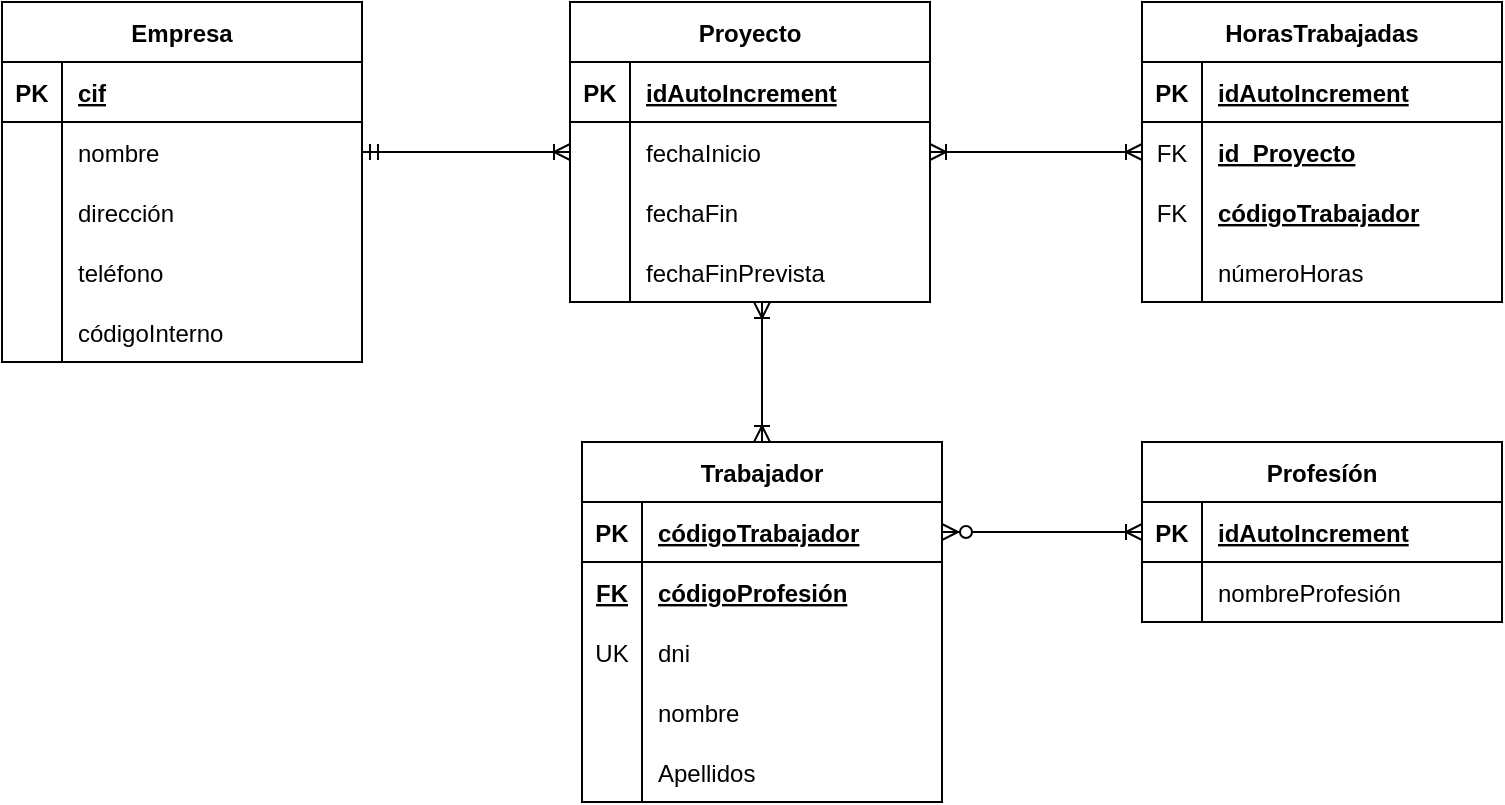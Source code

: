 <mxfile version="20.1.3" type="device"><diagram id="2jhy50xaEuWG4T-34UUX" name="Página-1"><mxGraphModel dx="653" dy="759" grid="1" gridSize="10" guides="1" tooltips="1" connect="1" arrows="1" fold="1" page="1" pageScale="1" pageWidth="827" pageHeight="1169" math="0" shadow="0"><root><mxCell id="0"/><mxCell id="1" parent="0"/><mxCell id="GKr4bVj_rVOXGeB6WQHz-1" value="Empresa" style="shape=table;startSize=30;container=1;collapsible=1;childLayout=tableLayout;fixedRows=1;rowLines=0;fontStyle=1;align=center;resizeLast=1;" vertex="1" parent="1"><mxGeometry x="40" y="210" width="180" height="180" as="geometry"/></mxCell><mxCell id="GKr4bVj_rVOXGeB6WQHz-2" value="" style="shape=tableRow;horizontal=0;startSize=0;swimlaneHead=0;swimlaneBody=0;fillColor=none;collapsible=0;dropTarget=0;points=[[0,0.5],[1,0.5]];portConstraint=eastwest;top=0;left=0;right=0;bottom=1;" vertex="1" parent="GKr4bVj_rVOXGeB6WQHz-1"><mxGeometry y="30" width="180" height="30" as="geometry"/></mxCell><mxCell id="GKr4bVj_rVOXGeB6WQHz-3" value="PK" style="shape=partialRectangle;connectable=0;fillColor=none;top=0;left=0;bottom=0;right=0;fontStyle=1;overflow=hidden;" vertex="1" parent="GKr4bVj_rVOXGeB6WQHz-2"><mxGeometry width="30" height="30" as="geometry"><mxRectangle width="30" height="30" as="alternateBounds"/></mxGeometry></mxCell><mxCell id="GKr4bVj_rVOXGeB6WQHz-4" value="cif" style="shape=partialRectangle;connectable=0;fillColor=none;top=0;left=0;bottom=0;right=0;align=left;spacingLeft=6;fontStyle=5;overflow=hidden;" vertex="1" parent="GKr4bVj_rVOXGeB6WQHz-2"><mxGeometry x="30" width="150" height="30" as="geometry"><mxRectangle width="150" height="30" as="alternateBounds"/></mxGeometry></mxCell><mxCell id="GKr4bVj_rVOXGeB6WQHz-5" value="" style="shape=tableRow;horizontal=0;startSize=0;swimlaneHead=0;swimlaneBody=0;fillColor=none;collapsible=0;dropTarget=0;points=[[0,0.5],[1,0.5]];portConstraint=eastwest;top=0;left=0;right=0;bottom=0;" vertex="1" parent="GKr4bVj_rVOXGeB6WQHz-1"><mxGeometry y="60" width="180" height="30" as="geometry"/></mxCell><mxCell id="GKr4bVj_rVOXGeB6WQHz-6" value="" style="shape=partialRectangle;connectable=0;fillColor=none;top=0;left=0;bottom=0;right=0;editable=1;overflow=hidden;" vertex="1" parent="GKr4bVj_rVOXGeB6WQHz-5"><mxGeometry width="30" height="30" as="geometry"><mxRectangle width="30" height="30" as="alternateBounds"/></mxGeometry></mxCell><mxCell id="GKr4bVj_rVOXGeB6WQHz-7" value="nombre" style="shape=partialRectangle;connectable=0;fillColor=none;top=0;left=0;bottom=0;right=0;align=left;spacingLeft=6;overflow=hidden;" vertex="1" parent="GKr4bVj_rVOXGeB6WQHz-5"><mxGeometry x="30" width="150" height="30" as="geometry"><mxRectangle width="150" height="30" as="alternateBounds"/></mxGeometry></mxCell><mxCell id="GKr4bVj_rVOXGeB6WQHz-8" value="" style="shape=tableRow;horizontal=0;startSize=0;swimlaneHead=0;swimlaneBody=0;fillColor=none;collapsible=0;dropTarget=0;points=[[0,0.5],[1,0.5]];portConstraint=eastwest;top=0;left=0;right=0;bottom=0;" vertex="1" parent="GKr4bVj_rVOXGeB6WQHz-1"><mxGeometry y="90" width="180" height="30" as="geometry"/></mxCell><mxCell id="GKr4bVj_rVOXGeB6WQHz-9" value="" style="shape=partialRectangle;connectable=0;fillColor=none;top=0;left=0;bottom=0;right=0;editable=1;overflow=hidden;" vertex="1" parent="GKr4bVj_rVOXGeB6WQHz-8"><mxGeometry width="30" height="30" as="geometry"><mxRectangle width="30" height="30" as="alternateBounds"/></mxGeometry></mxCell><mxCell id="GKr4bVj_rVOXGeB6WQHz-10" value="dirección" style="shape=partialRectangle;connectable=0;fillColor=none;top=0;left=0;bottom=0;right=0;align=left;spacingLeft=6;overflow=hidden;" vertex="1" parent="GKr4bVj_rVOXGeB6WQHz-8"><mxGeometry x="30" width="150" height="30" as="geometry"><mxRectangle width="150" height="30" as="alternateBounds"/></mxGeometry></mxCell><mxCell id="GKr4bVj_rVOXGeB6WQHz-11" value="" style="shape=tableRow;horizontal=0;startSize=0;swimlaneHead=0;swimlaneBody=0;fillColor=none;collapsible=0;dropTarget=0;points=[[0,0.5],[1,0.5]];portConstraint=eastwest;top=0;left=0;right=0;bottom=0;" vertex="1" parent="GKr4bVj_rVOXGeB6WQHz-1"><mxGeometry y="120" width="180" height="30" as="geometry"/></mxCell><mxCell id="GKr4bVj_rVOXGeB6WQHz-12" value="" style="shape=partialRectangle;connectable=0;fillColor=none;top=0;left=0;bottom=0;right=0;editable=1;overflow=hidden;" vertex="1" parent="GKr4bVj_rVOXGeB6WQHz-11"><mxGeometry width="30" height="30" as="geometry"><mxRectangle width="30" height="30" as="alternateBounds"/></mxGeometry></mxCell><mxCell id="GKr4bVj_rVOXGeB6WQHz-13" value="teléfono" style="shape=partialRectangle;connectable=0;fillColor=none;top=0;left=0;bottom=0;right=0;align=left;spacingLeft=6;overflow=hidden;" vertex="1" parent="GKr4bVj_rVOXGeB6WQHz-11"><mxGeometry x="30" width="150" height="30" as="geometry"><mxRectangle width="150" height="30" as="alternateBounds"/></mxGeometry></mxCell><mxCell id="GKr4bVj_rVOXGeB6WQHz-14" value="" style="shape=tableRow;horizontal=0;startSize=0;swimlaneHead=0;swimlaneBody=0;fillColor=none;collapsible=0;dropTarget=0;points=[[0,0.5],[1,0.5]];portConstraint=eastwest;top=0;left=0;right=0;bottom=0;" vertex="1" parent="GKr4bVj_rVOXGeB6WQHz-1"><mxGeometry y="150" width="180" height="30" as="geometry"/></mxCell><mxCell id="GKr4bVj_rVOXGeB6WQHz-15" value="" style="shape=partialRectangle;connectable=0;fillColor=none;top=0;left=0;bottom=0;right=0;editable=1;overflow=hidden;" vertex="1" parent="GKr4bVj_rVOXGeB6WQHz-14"><mxGeometry width="30" height="30" as="geometry"><mxRectangle width="30" height="30" as="alternateBounds"/></mxGeometry></mxCell><mxCell id="GKr4bVj_rVOXGeB6WQHz-16" value="códigoInterno" style="shape=partialRectangle;connectable=0;fillColor=none;top=0;left=0;bottom=0;right=0;align=left;spacingLeft=6;overflow=hidden;" vertex="1" parent="GKr4bVj_rVOXGeB6WQHz-14"><mxGeometry x="30" width="150" height="30" as="geometry"><mxRectangle width="150" height="30" as="alternateBounds"/></mxGeometry></mxCell><mxCell id="GKr4bVj_rVOXGeB6WQHz-17" value="Proyecto" style="shape=table;startSize=30;container=1;collapsible=1;childLayout=tableLayout;fixedRows=1;rowLines=0;fontStyle=1;align=center;resizeLast=1;" vertex="1" parent="1"><mxGeometry x="324" y="210" width="180" height="150" as="geometry"/></mxCell><mxCell id="GKr4bVj_rVOXGeB6WQHz-18" value="" style="shape=tableRow;horizontal=0;startSize=0;swimlaneHead=0;swimlaneBody=0;fillColor=none;collapsible=0;dropTarget=0;points=[[0,0.5],[1,0.5]];portConstraint=eastwest;top=0;left=0;right=0;bottom=1;" vertex="1" parent="GKr4bVj_rVOXGeB6WQHz-17"><mxGeometry y="30" width="180" height="30" as="geometry"/></mxCell><mxCell id="GKr4bVj_rVOXGeB6WQHz-19" value="PK" style="shape=partialRectangle;connectable=0;fillColor=none;top=0;left=0;bottom=0;right=0;fontStyle=1;overflow=hidden;" vertex="1" parent="GKr4bVj_rVOXGeB6WQHz-18"><mxGeometry width="30" height="30" as="geometry"><mxRectangle width="30" height="30" as="alternateBounds"/></mxGeometry></mxCell><mxCell id="GKr4bVj_rVOXGeB6WQHz-20" value="idAutoIncrement" style="shape=partialRectangle;connectable=0;fillColor=none;top=0;left=0;bottom=0;right=0;align=left;spacingLeft=6;fontStyle=5;overflow=hidden;" vertex="1" parent="GKr4bVj_rVOXGeB6WQHz-18"><mxGeometry x="30" width="150" height="30" as="geometry"><mxRectangle width="150" height="30" as="alternateBounds"/></mxGeometry></mxCell><mxCell id="GKr4bVj_rVOXGeB6WQHz-21" value="" style="shape=tableRow;horizontal=0;startSize=0;swimlaneHead=0;swimlaneBody=0;fillColor=none;collapsible=0;dropTarget=0;points=[[0,0.5],[1,0.5]];portConstraint=eastwest;top=0;left=0;right=0;bottom=0;" vertex="1" parent="GKr4bVj_rVOXGeB6WQHz-17"><mxGeometry y="60" width="180" height="30" as="geometry"/></mxCell><mxCell id="GKr4bVj_rVOXGeB6WQHz-22" value="" style="shape=partialRectangle;connectable=0;fillColor=none;top=0;left=0;bottom=0;right=0;editable=1;overflow=hidden;" vertex="1" parent="GKr4bVj_rVOXGeB6WQHz-21"><mxGeometry width="30" height="30" as="geometry"><mxRectangle width="30" height="30" as="alternateBounds"/></mxGeometry></mxCell><mxCell id="GKr4bVj_rVOXGeB6WQHz-23" value="fechaInicio" style="shape=partialRectangle;connectable=0;fillColor=none;top=0;left=0;bottom=0;right=0;align=left;spacingLeft=6;overflow=hidden;" vertex="1" parent="GKr4bVj_rVOXGeB6WQHz-21"><mxGeometry x="30" width="150" height="30" as="geometry"><mxRectangle width="150" height="30" as="alternateBounds"/></mxGeometry></mxCell><mxCell id="GKr4bVj_rVOXGeB6WQHz-24" value="" style="shape=tableRow;horizontal=0;startSize=0;swimlaneHead=0;swimlaneBody=0;fillColor=none;collapsible=0;dropTarget=0;points=[[0,0.5],[1,0.5]];portConstraint=eastwest;top=0;left=0;right=0;bottom=0;" vertex="1" parent="GKr4bVj_rVOXGeB6WQHz-17"><mxGeometry y="90" width="180" height="30" as="geometry"/></mxCell><mxCell id="GKr4bVj_rVOXGeB6WQHz-25" value="" style="shape=partialRectangle;connectable=0;fillColor=none;top=0;left=0;bottom=0;right=0;editable=1;overflow=hidden;" vertex="1" parent="GKr4bVj_rVOXGeB6WQHz-24"><mxGeometry width="30" height="30" as="geometry"><mxRectangle width="30" height="30" as="alternateBounds"/></mxGeometry></mxCell><mxCell id="GKr4bVj_rVOXGeB6WQHz-26" value="fechaFin" style="shape=partialRectangle;connectable=0;fillColor=none;top=0;left=0;bottom=0;right=0;align=left;spacingLeft=6;overflow=hidden;" vertex="1" parent="GKr4bVj_rVOXGeB6WQHz-24"><mxGeometry x="30" width="150" height="30" as="geometry"><mxRectangle width="150" height="30" as="alternateBounds"/></mxGeometry></mxCell><mxCell id="GKr4bVj_rVOXGeB6WQHz-27" value="" style="shape=tableRow;horizontal=0;startSize=0;swimlaneHead=0;swimlaneBody=0;fillColor=none;collapsible=0;dropTarget=0;points=[[0,0.5],[1,0.5]];portConstraint=eastwest;top=0;left=0;right=0;bottom=0;" vertex="1" parent="GKr4bVj_rVOXGeB6WQHz-17"><mxGeometry y="120" width="180" height="30" as="geometry"/></mxCell><mxCell id="GKr4bVj_rVOXGeB6WQHz-28" value="" style="shape=partialRectangle;connectable=0;fillColor=none;top=0;left=0;bottom=0;right=0;editable=1;overflow=hidden;" vertex="1" parent="GKr4bVj_rVOXGeB6WQHz-27"><mxGeometry width="30" height="30" as="geometry"><mxRectangle width="30" height="30" as="alternateBounds"/></mxGeometry></mxCell><mxCell id="GKr4bVj_rVOXGeB6WQHz-29" value="fechaFinPrevista" style="shape=partialRectangle;connectable=0;fillColor=none;top=0;left=0;bottom=0;right=0;align=left;spacingLeft=6;overflow=hidden;" vertex="1" parent="GKr4bVj_rVOXGeB6WQHz-27"><mxGeometry x="30" width="150" height="30" as="geometry"><mxRectangle width="150" height="30" as="alternateBounds"/></mxGeometry></mxCell><mxCell id="GKr4bVj_rVOXGeB6WQHz-30" value="Trabajador" style="shape=table;startSize=30;container=1;collapsible=1;childLayout=tableLayout;fixedRows=1;rowLines=0;fontStyle=1;align=center;resizeLast=1;" vertex="1" parent="1"><mxGeometry x="330" y="430" width="180" height="180" as="geometry"/></mxCell><mxCell id="GKr4bVj_rVOXGeB6WQHz-31" value="" style="shape=tableRow;horizontal=0;startSize=0;swimlaneHead=0;swimlaneBody=0;fillColor=none;collapsible=0;dropTarget=0;points=[[0,0.5],[1,0.5]];portConstraint=eastwest;top=0;left=0;right=0;bottom=1;" vertex="1" parent="GKr4bVj_rVOXGeB6WQHz-30"><mxGeometry y="30" width="180" height="30" as="geometry"/></mxCell><mxCell id="GKr4bVj_rVOXGeB6WQHz-32" value="PK" style="shape=partialRectangle;connectable=0;fillColor=none;top=0;left=0;bottom=0;right=0;fontStyle=1;overflow=hidden;" vertex="1" parent="GKr4bVj_rVOXGeB6WQHz-31"><mxGeometry width="30" height="30" as="geometry"><mxRectangle width="30" height="30" as="alternateBounds"/></mxGeometry></mxCell><mxCell id="GKr4bVj_rVOXGeB6WQHz-33" value="códigoTrabajador" style="shape=partialRectangle;connectable=0;fillColor=none;top=0;left=0;bottom=0;right=0;align=left;spacingLeft=6;fontStyle=5;overflow=hidden;" vertex="1" parent="GKr4bVj_rVOXGeB6WQHz-31"><mxGeometry x="30" width="150" height="30" as="geometry"><mxRectangle width="150" height="30" as="alternateBounds"/></mxGeometry></mxCell><mxCell id="GKr4bVj_rVOXGeB6WQHz-34" value="" style="shape=tableRow;horizontal=0;startSize=0;swimlaneHead=0;swimlaneBody=0;fillColor=none;collapsible=0;dropTarget=0;points=[[0,0.5],[1,0.5]];portConstraint=eastwest;top=0;left=0;right=0;bottom=0;fontStyle=4" vertex="1" parent="GKr4bVj_rVOXGeB6WQHz-30"><mxGeometry y="60" width="180" height="30" as="geometry"/></mxCell><mxCell id="GKr4bVj_rVOXGeB6WQHz-35" value="FK" style="shape=partialRectangle;connectable=0;fillColor=none;top=0;left=0;bottom=0;right=0;editable=1;overflow=hidden;fontStyle=5" vertex="1" parent="GKr4bVj_rVOXGeB6WQHz-34"><mxGeometry width="30" height="30" as="geometry"><mxRectangle width="30" height="30" as="alternateBounds"/></mxGeometry></mxCell><mxCell id="GKr4bVj_rVOXGeB6WQHz-36" value="códigoProfesión" style="shape=partialRectangle;connectable=0;fillColor=none;top=0;left=0;bottom=0;right=0;align=left;spacingLeft=6;overflow=hidden;fontStyle=5" vertex="1" parent="GKr4bVj_rVOXGeB6WQHz-34"><mxGeometry x="30" width="150" height="30" as="geometry"><mxRectangle width="150" height="30" as="alternateBounds"/></mxGeometry></mxCell><mxCell id="GKr4bVj_rVOXGeB6WQHz-37" value="" style="shape=tableRow;horizontal=0;startSize=0;swimlaneHead=0;swimlaneBody=0;fillColor=none;collapsible=0;dropTarget=0;points=[[0,0.5],[1,0.5]];portConstraint=eastwest;top=0;left=0;right=0;bottom=0;" vertex="1" parent="GKr4bVj_rVOXGeB6WQHz-30"><mxGeometry y="90" width="180" height="30" as="geometry"/></mxCell><mxCell id="GKr4bVj_rVOXGeB6WQHz-38" value="UK" style="shape=partialRectangle;connectable=0;fillColor=none;top=0;left=0;bottom=0;right=0;editable=1;overflow=hidden;" vertex="1" parent="GKr4bVj_rVOXGeB6WQHz-37"><mxGeometry width="30" height="30" as="geometry"><mxRectangle width="30" height="30" as="alternateBounds"/></mxGeometry></mxCell><mxCell id="GKr4bVj_rVOXGeB6WQHz-39" value="dni" style="shape=partialRectangle;connectable=0;fillColor=none;top=0;left=0;bottom=0;right=0;align=left;spacingLeft=6;overflow=hidden;" vertex="1" parent="GKr4bVj_rVOXGeB6WQHz-37"><mxGeometry x="30" width="150" height="30" as="geometry"><mxRectangle width="150" height="30" as="alternateBounds"/></mxGeometry></mxCell><mxCell id="GKr4bVj_rVOXGeB6WQHz-40" value="" style="shape=tableRow;horizontal=0;startSize=0;swimlaneHead=0;swimlaneBody=0;fillColor=none;collapsible=0;dropTarget=0;points=[[0,0.5],[1,0.5]];portConstraint=eastwest;top=0;left=0;right=0;bottom=0;" vertex="1" parent="GKr4bVj_rVOXGeB6WQHz-30"><mxGeometry y="120" width="180" height="30" as="geometry"/></mxCell><mxCell id="GKr4bVj_rVOXGeB6WQHz-41" value="" style="shape=partialRectangle;connectable=0;fillColor=none;top=0;left=0;bottom=0;right=0;editable=1;overflow=hidden;" vertex="1" parent="GKr4bVj_rVOXGeB6WQHz-40"><mxGeometry width="30" height="30" as="geometry"><mxRectangle width="30" height="30" as="alternateBounds"/></mxGeometry></mxCell><mxCell id="GKr4bVj_rVOXGeB6WQHz-42" value="nombre" style="shape=partialRectangle;connectable=0;fillColor=none;top=0;left=0;bottom=0;right=0;align=left;spacingLeft=6;overflow=hidden;" vertex="1" parent="GKr4bVj_rVOXGeB6WQHz-40"><mxGeometry x="30" width="150" height="30" as="geometry"><mxRectangle width="150" height="30" as="alternateBounds"/></mxGeometry></mxCell><mxCell id="GKr4bVj_rVOXGeB6WQHz-56" value="" style="shape=tableRow;horizontal=0;startSize=0;swimlaneHead=0;swimlaneBody=0;fillColor=none;collapsible=0;dropTarget=0;points=[[0,0.5],[1,0.5]];portConstraint=eastwest;top=0;left=0;right=0;bottom=0;" vertex="1" parent="GKr4bVj_rVOXGeB6WQHz-30"><mxGeometry y="150" width="180" height="30" as="geometry"/></mxCell><mxCell id="GKr4bVj_rVOXGeB6WQHz-57" value="" style="shape=partialRectangle;connectable=0;fillColor=none;top=0;left=0;bottom=0;right=0;editable=1;overflow=hidden;" vertex="1" parent="GKr4bVj_rVOXGeB6WQHz-56"><mxGeometry width="30" height="30" as="geometry"><mxRectangle width="30" height="30" as="alternateBounds"/></mxGeometry></mxCell><mxCell id="GKr4bVj_rVOXGeB6WQHz-58" value="Apellidos" style="shape=partialRectangle;connectable=0;fillColor=none;top=0;left=0;bottom=0;right=0;align=left;spacingLeft=6;overflow=hidden;" vertex="1" parent="GKr4bVj_rVOXGeB6WQHz-56"><mxGeometry x="30" width="150" height="30" as="geometry"><mxRectangle width="150" height="30" as="alternateBounds"/></mxGeometry></mxCell><mxCell id="GKr4bVj_rVOXGeB6WQHz-43" value="Profesíón" style="shape=table;startSize=30;container=1;collapsible=1;childLayout=tableLayout;fixedRows=1;rowLines=0;fontStyle=1;align=center;resizeLast=1;" vertex="1" parent="1"><mxGeometry x="610" y="430" width="180" height="90" as="geometry"/></mxCell><mxCell id="GKr4bVj_rVOXGeB6WQHz-44" value="" style="shape=tableRow;horizontal=0;startSize=0;swimlaneHead=0;swimlaneBody=0;fillColor=none;collapsible=0;dropTarget=0;points=[[0,0.5],[1,0.5]];portConstraint=eastwest;top=0;left=0;right=0;bottom=1;" vertex="1" parent="GKr4bVj_rVOXGeB6WQHz-43"><mxGeometry y="30" width="180" height="30" as="geometry"/></mxCell><mxCell id="GKr4bVj_rVOXGeB6WQHz-45" value="PK" style="shape=partialRectangle;connectable=0;fillColor=none;top=0;left=0;bottom=0;right=0;fontStyle=1;overflow=hidden;" vertex="1" parent="GKr4bVj_rVOXGeB6WQHz-44"><mxGeometry width="30" height="30" as="geometry"><mxRectangle width="30" height="30" as="alternateBounds"/></mxGeometry></mxCell><mxCell id="GKr4bVj_rVOXGeB6WQHz-46" value="idAutoIncrement" style="shape=partialRectangle;connectable=0;fillColor=none;top=0;left=0;bottom=0;right=0;align=left;spacingLeft=6;fontStyle=5;overflow=hidden;" vertex="1" parent="GKr4bVj_rVOXGeB6WQHz-44"><mxGeometry x="30" width="150" height="30" as="geometry"><mxRectangle width="150" height="30" as="alternateBounds"/></mxGeometry></mxCell><mxCell id="GKr4bVj_rVOXGeB6WQHz-47" value="" style="shape=tableRow;horizontal=0;startSize=0;swimlaneHead=0;swimlaneBody=0;fillColor=none;collapsible=0;dropTarget=0;points=[[0,0.5],[1,0.5]];portConstraint=eastwest;top=0;left=0;right=0;bottom=0;" vertex="1" parent="GKr4bVj_rVOXGeB6WQHz-43"><mxGeometry y="60" width="180" height="30" as="geometry"/></mxCell><mxCell id="GKr4bVj_rVOXGeB6WQHz-48" value="" style="shape=partialRectangle;connectable=0;fillColor=none;top=0;left=0;bottom=0;right=0;editable=1;overflow=hidden;" vertex="1" parent="GKr4bVj_rVOXGeB6WQHz-47"><mxGeometry width="30" height="30" as="geometry"><mxRectangle width="30" height="30" as="alternateBounds"/></mxGeometry></mxCell><mxCell id="GKr4bVj_rVOXGeB6WQHz-49" value="nombreProfesión" style="shape=partialRectangle;connectable=0;fillColor=none;top=0;left=0;bottom=0;right=0;align=left;spacingLeft=6;overflow=hidden;" vertex="1" parent="GKr4bVj_rVOXGeB6WQHz-47"><mxGeometry x="30" width="150" height="30" as="geometry"><mxRectangle width="150" height="30" as="alternateBounds"/></mxGeometry></mxCell><mxCell id="GKr4bVj_rVOXGeB6WQHz-59" value="" style="fontSize=12;html=1;endArrow=ERoneToMany;endFill=0;startArrow=ERmandOne;rounded=0;entryX=0;entryY=0.5;entryDx=0;entryDy=0;exitX=1;exitY=0.5;exitDx=0;exitDy=0;startFill=0;" edge="1" parent="1" source="GKr4bVj_rVOXGeB6WQHz-5" target="GKr4bVj_rVOXGeB6WQHz-21"><mxGeometry width="100" height="100" relative="1" as="geometry"><mxPoint x="200" y="380" as="sourcePoint"/><mxPoint x="300" y="280" as="targetPoint"/></mxGeometry></mxCell><mxCell id="GKr4bVj_rVOXGeB6WQHz-60" value="" style="fontSize=12;html=1;endArrow=ERoneToMany;endFill=0;startArrow=ERoneToMany;rounded=0;entryX=0.5;entryY=0;entryDx=0;entryDy=0;startFill=0;" edge="1" parent="1" target="GKr4bVj_rVOXGeB6WQHz-30"><mxGeometry width="100" height="100" relative="1" as="geometry"><mxPoint x="420" y="360" as="sourcePoint"/><mxPoint x="334" y="295" as="targetPoint"/></mxGeometry></mxCell><mxCell id="GKr4bVj_rVOXGeB6WQHz-61" value="" style="fontSize=12;html=1;endArrow=ERoneToMany;endFill=0;startArrow=ERzeroToMany;rounded=0;exitX=1;exitY=0.5;exitDx=0;exitDy=0;entryX=0;entryY=0.5;entryDx=0;entryDy=0;" edge="1" parent="1" source="GKr4bVj_rVOXGeB6WQHz-31" target="GKr4bVj_rVOXGeB6WQHz-44"><mxGeometry width="100" height="100" relative="1" as="geometry"><mxPoint x="470" y="390" as="sourcePoint"/><mxPoint x="550" y="455" as="targetPoint"/></mxGeometry></mxCell><mxCell id="GKr4bVj_rVOXGeB6WQHz-63" value="HorasTrabajadas" style="shape=table;startSize=30;container=1;collapsible=1;childLayout=tableLayout;fixedRows=1;rowLines=0;fontStyle=1;align=center;resizeLast=1;" vertex="1" parent="1"><mxGeometry x="610" y="210" width="180" height="150" as="geometry"/></mxCell><mxCell id="GKr4bVj_rVOXGeB6WQHz-64" value="" style="shape=tableRow;horizontal=0;startSize=0;swimlaneHead=0;swimlaneBody=0;fillColor=none;collapsible=0;dropTarget=0;points=[[0,0.5],[1,0.5]];portConstraint=eastwest;top=0;left=0;right=0;bottom=1;" vertex="1" parent="GKr4bVj_rVOXGeB6WQHz-63"><mxGeometry y="30" width="180" height="30" as="geometry"/></mxCell><mxCell id="GKr4bVj_rVOXGeB6WQHz-65" value="PK" style="shape=partialRectangle;connectable=0;fillColor=none;top=0;left=0;bottom=0;right=0;fontStyle=1;overflow=hidden;" vertex="1" parent="GKr4bVj_rVOXGeB6WQHz-64"><mxGeometry width="30" height="30" as="geometry"><mxRectangle width="30" height="30" as="alternateBounds"/></mxGeometry></mxCell><mxCell id="GKr4bVj_rVOXGeB6WQHz-66" value="idAutoIncrement" style="shape=partialRectangle;connectable=0;fillColor=none;top=0;left=0;bottom=0;right=0;align=left;spacingLeft=6;fontStyle=5;overflow=hidden;" vertex="1" parent="GKr4bVj_rVOXGeB6WQHz-64"><mxGeometry x="30" width="150" height="30" as="geometry"><mxRectangle width="150" height="30" as="alternateBounds"/></mxGeometry></mxCell><mxCell id="GKr4bVj_rVOXGeB6WQHz-67" value="" style="shape=tableRow;horizontal=0;startSize=0;swimlaneHead=0;swimlaneBody=0;fillColor=none;collapsible=0;dropTarget=0;points=[[0,0.5],[1,0.5]];portConstraint=eastwest;top=0;left=0;right=0;bottom=0;" vertex="1" parent="GKr4bVj_rVOXGeB6WQHz-63"><mxGeometry y="60" width="180" height="30" as="geometry"/></mxCell><mxCell id="GKr4bVj_rVOXGeB6WQHz-68" value="FK" style="shape=partialRectangle;connectable=0;fillColor=none;top=0;left=0;bottom=0;right=0;editable=1;overflow=hidden;" vertex="1" parent="GKr4bVj_rVOXGeB6WQHz-67"><mxGeometry width="30" height="30" as="geometry"><mxRectangle width="30" height="30" as="alternateBounds"/></mxGeometry></mxCell><mxCell id="GKr4bVj_rVOXGeB6WQHz-69" value="id_Proyecto" style="shape=partialRectangle;connectable=0;fillColor=none;top=0;left=0;bottom=0;right=0;align=left;spacingLeft=6;overflow=hidden;fontStyle=5" vertex="1" parent="GKr4bVj_rVOXGeB6WQHz-67"><mxGeometry x="30" width="150" height="30" as="geometry"><mxRectangle width="150" height="30" as="alternateBounds"/></mxGeometry></mxCell><mxCell id="GKr4bVj_rVOXGeB6WQHz-70" value="" style="shape=tableRow;horizontal=0;startSize=0;swimlaneHead=0;swimlaneBody=0;fillColor=none;collapsible=0;dropTarget=0;points=[[0,0.5],[1,0.5]];portConstraint=eastwest;top=0;left=0;right=0;bottom=0;fontStyle=1" vertex="1" parent="GKr4bVj_rVOXGeB6WQHz-63"><mxGeometry y="90" width="180" height="30" as="geometry"/></mxCell><mxCell id="GKr4bVj_rVOXGeB6WQHz-71" value="FK" style="shape=partialRectangle;connectable=0;fillColor=none;top=0;left=0;bottom=0;right=0;editable=1;overflow=hidden;" vertex="1" parent="GKr4bVj_rVOXGeB6WQHz-70"><mxGeometry width="30" height="30" as="geometry"><mxRectangle width="30" height="30" as="alternateBounds"/></mxGeometry></mxCell><mxCell id="GKr4bVj_rVOXGeB6WQHz-72" value="códigoTrabajador" style="shape=partialRectangle;connectable=0;fillColor=none;top=0;left=0;bottom=0;right=0;align=left;spacingLeft=6;overflow=hidden;fontStyle=5" vertex="1" parent="GKr4bVj_rVOXGeB6WQHz-70"><mxGeometry x="30" width="150" height="30" as="geometry"><mxRectangle width="150" height="30" as="alternateBounds"/></mxGeometry></mxCell><mxCell id="GKr4bVj_rVOXGeB6WQHz-73" value="" style="shape=tableRow;horizontal=0;startSize=0;swimlaneHead=0;swimlaneBody=0;fillColor=none;collapsible=0;dropTarget=0;points=[[0,0.5],[1,0.5]];portConstraint=eastwest;top=0;left=0;right=0;bottom=0;" vertex="1" parent="GKr4bVj_rVOXGeB6WQHz-63"><mxGeometry y="120" width="180" height="30" as="geometry"/></mxCell><mxCell id="GKr4bVj_rVOXGeB6WQHz-74" value="" style="shape=partialRectangle;connectable=0;fillColor=none;top=0;left=0;bottom=0;right=0;editable=1;overflow=hidden;" vertex="1" parent="GKr4bVj_rVOXGeB6WQHz-73"><mxGeometry width="30" height="30" as="geometry"><mxRectangle width="30" height="30" as="alternateBounds"/></mxGeometry></mxCell><mxCell id="GKr4bVj_rVOXGeB6WQHz-75" value="númeroHoras" style="shape=partialRectangle;connectable=0;fillColor=none;top=0;left=0;bottom=0;right=0;align=left;spacingLeft=6;overflow=hidden;" vertex="1" parent="GKr4bVj_rVOXGeB6WQHz-73"><mxGeometry x="30" width="150" height="30" as="geometry"><mxRectangle width="150" height="30" as="alternateBounds"/></mxGeometry></mxCell><mxCell id="GKr4bVj_rVOXGeB6WQHz-76" value="" style="fontSize=12;html=1;endArrow=ERoneToMany;endFill=0;startArrow=ERoneToMany;rounded=0;entryX=0;entryY=0.5;entryDx=0;entryDy=0;startFill=0;exitX=1;exitY=0.5;exitDx=0;exitDy=0;" edge="1" parent="1" source="GKr4bVj_rVOXGeB6WQHz-21" target="GKr4bVj_rVOXGeB6WQHz-67"><mxGeometry width="100" height="100" relative="1" as="geometry"><mxPoint x="430" y="370" as="sourcePoint"/><mxPoint x="430" y="440" as="targetPoint"/></mxGeometry></mxCell></root></mxGraphModel></diagram></mxfile>